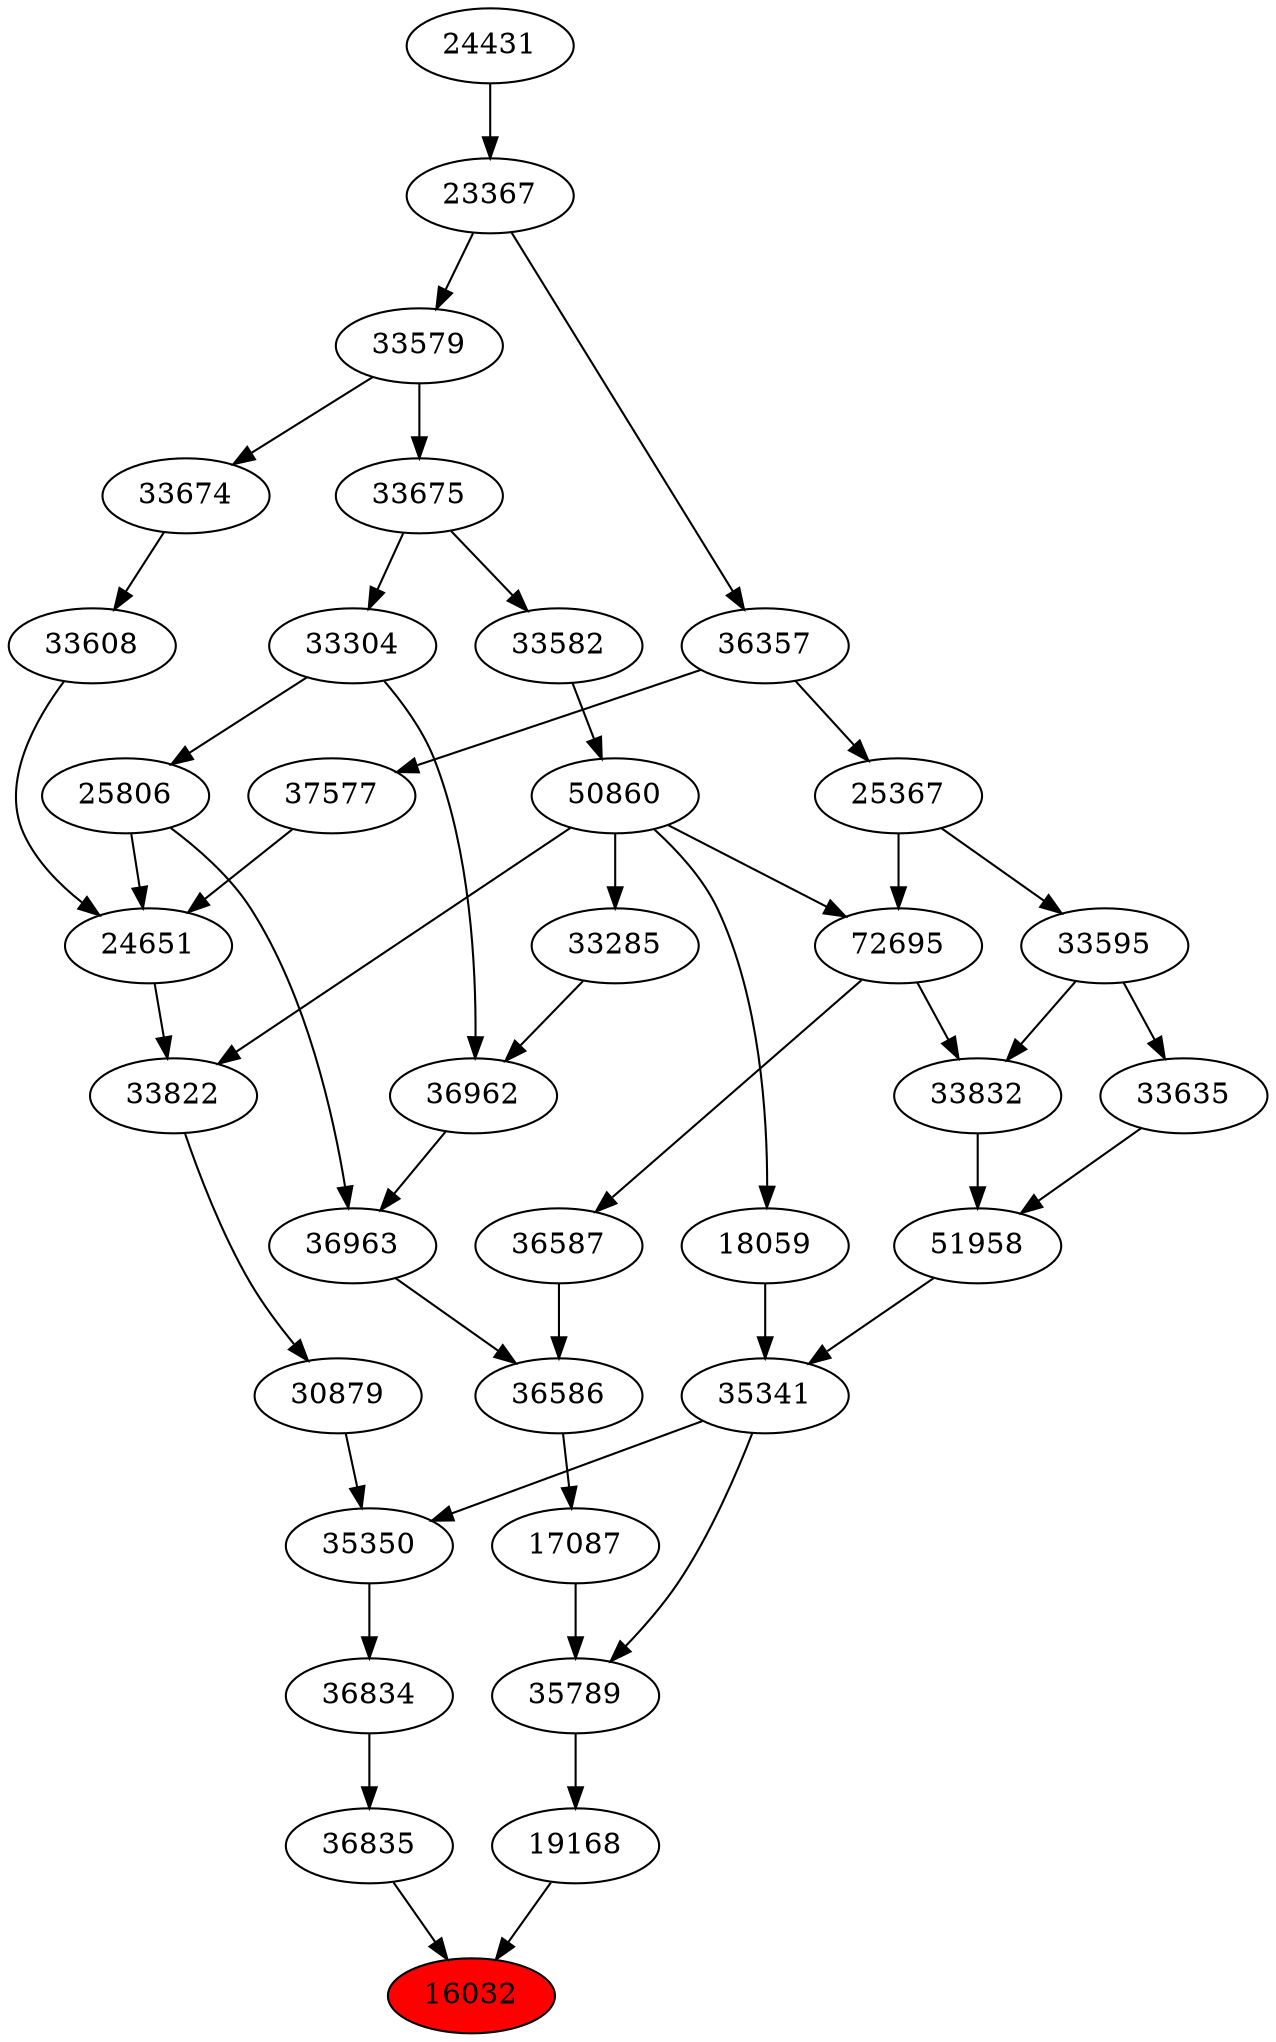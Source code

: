 strict digraph{ 
16032 [label="16032" fillcolor=red style=filled]
36835 -> 16032
19168 -> 16032
36835 [label="36835"]
36834 -> 36835
19168 [label="19168"]
35789 -> 19168
36834 [label="36834"]
35350 -> 36834
35789 [label="35789"]
17087 -> 35789
35341 -> 35789
35350 [label="35350"]
30879 -> 35350
35341 -> 35350
17087 [label="17087"]
36586 -> 17087
35341 [label="35341"]
51958 -> 35341
18059 -> 35341
30879 [label="30879"]
33822 -> 30879
36586 [label="36586"]
36587 -> 36586
36963 -> 36586
51958 [label="51958"]
33832 -> 51958
33635 -> 51958
18059 [label="18059"]
50860 -> 18059
33822 [label="33822"]
24651 -> 33822
50860 -> 33822
36587 [label="36587"]
72695 -> 36587
36963 [label="36963"]
36962 -> 36963
25806 -> 36963
33832 [label="33832"]
72695 -> 33832
33595 -> 33832
33635 [label="33635"]
33595 -> 33635
50860 [label="50860"]
33582 -> 50860
24651 [label="24651"]
25806 -> 24651
33608 -> 24651
37577 -> 24651
72695 [label="72695"]
50860 -> 72695
25367 -> 72695
36962 [label="36962"]
33285 -> 36962
33304 -> 36962
25806 [label="25806"]
33304 -> 25806
33595 [label="33595"]
25367 -> 33595
33582 [label="33582"]
33675 -> 33582
33608 [label="33608"]
33674 -> 33608
37577 [label="37577"]
36357 -> 37577
25367 [label="25367"]
36357 -> 25367
33285 [label="33285"]
50860 -> 33285
33304 [label="33304"]
33675 -> 33304
33675 [label="33675"]
33579 -> 33675
33674 [label="33674"]
33579 -> 33674
36357 [label="36357"]
23367 -> 36357
33579 [label="33579"]
23367 -> 33579
23367 [label="23367"]
24431 -> 23367
24431 [label="24431"]
}